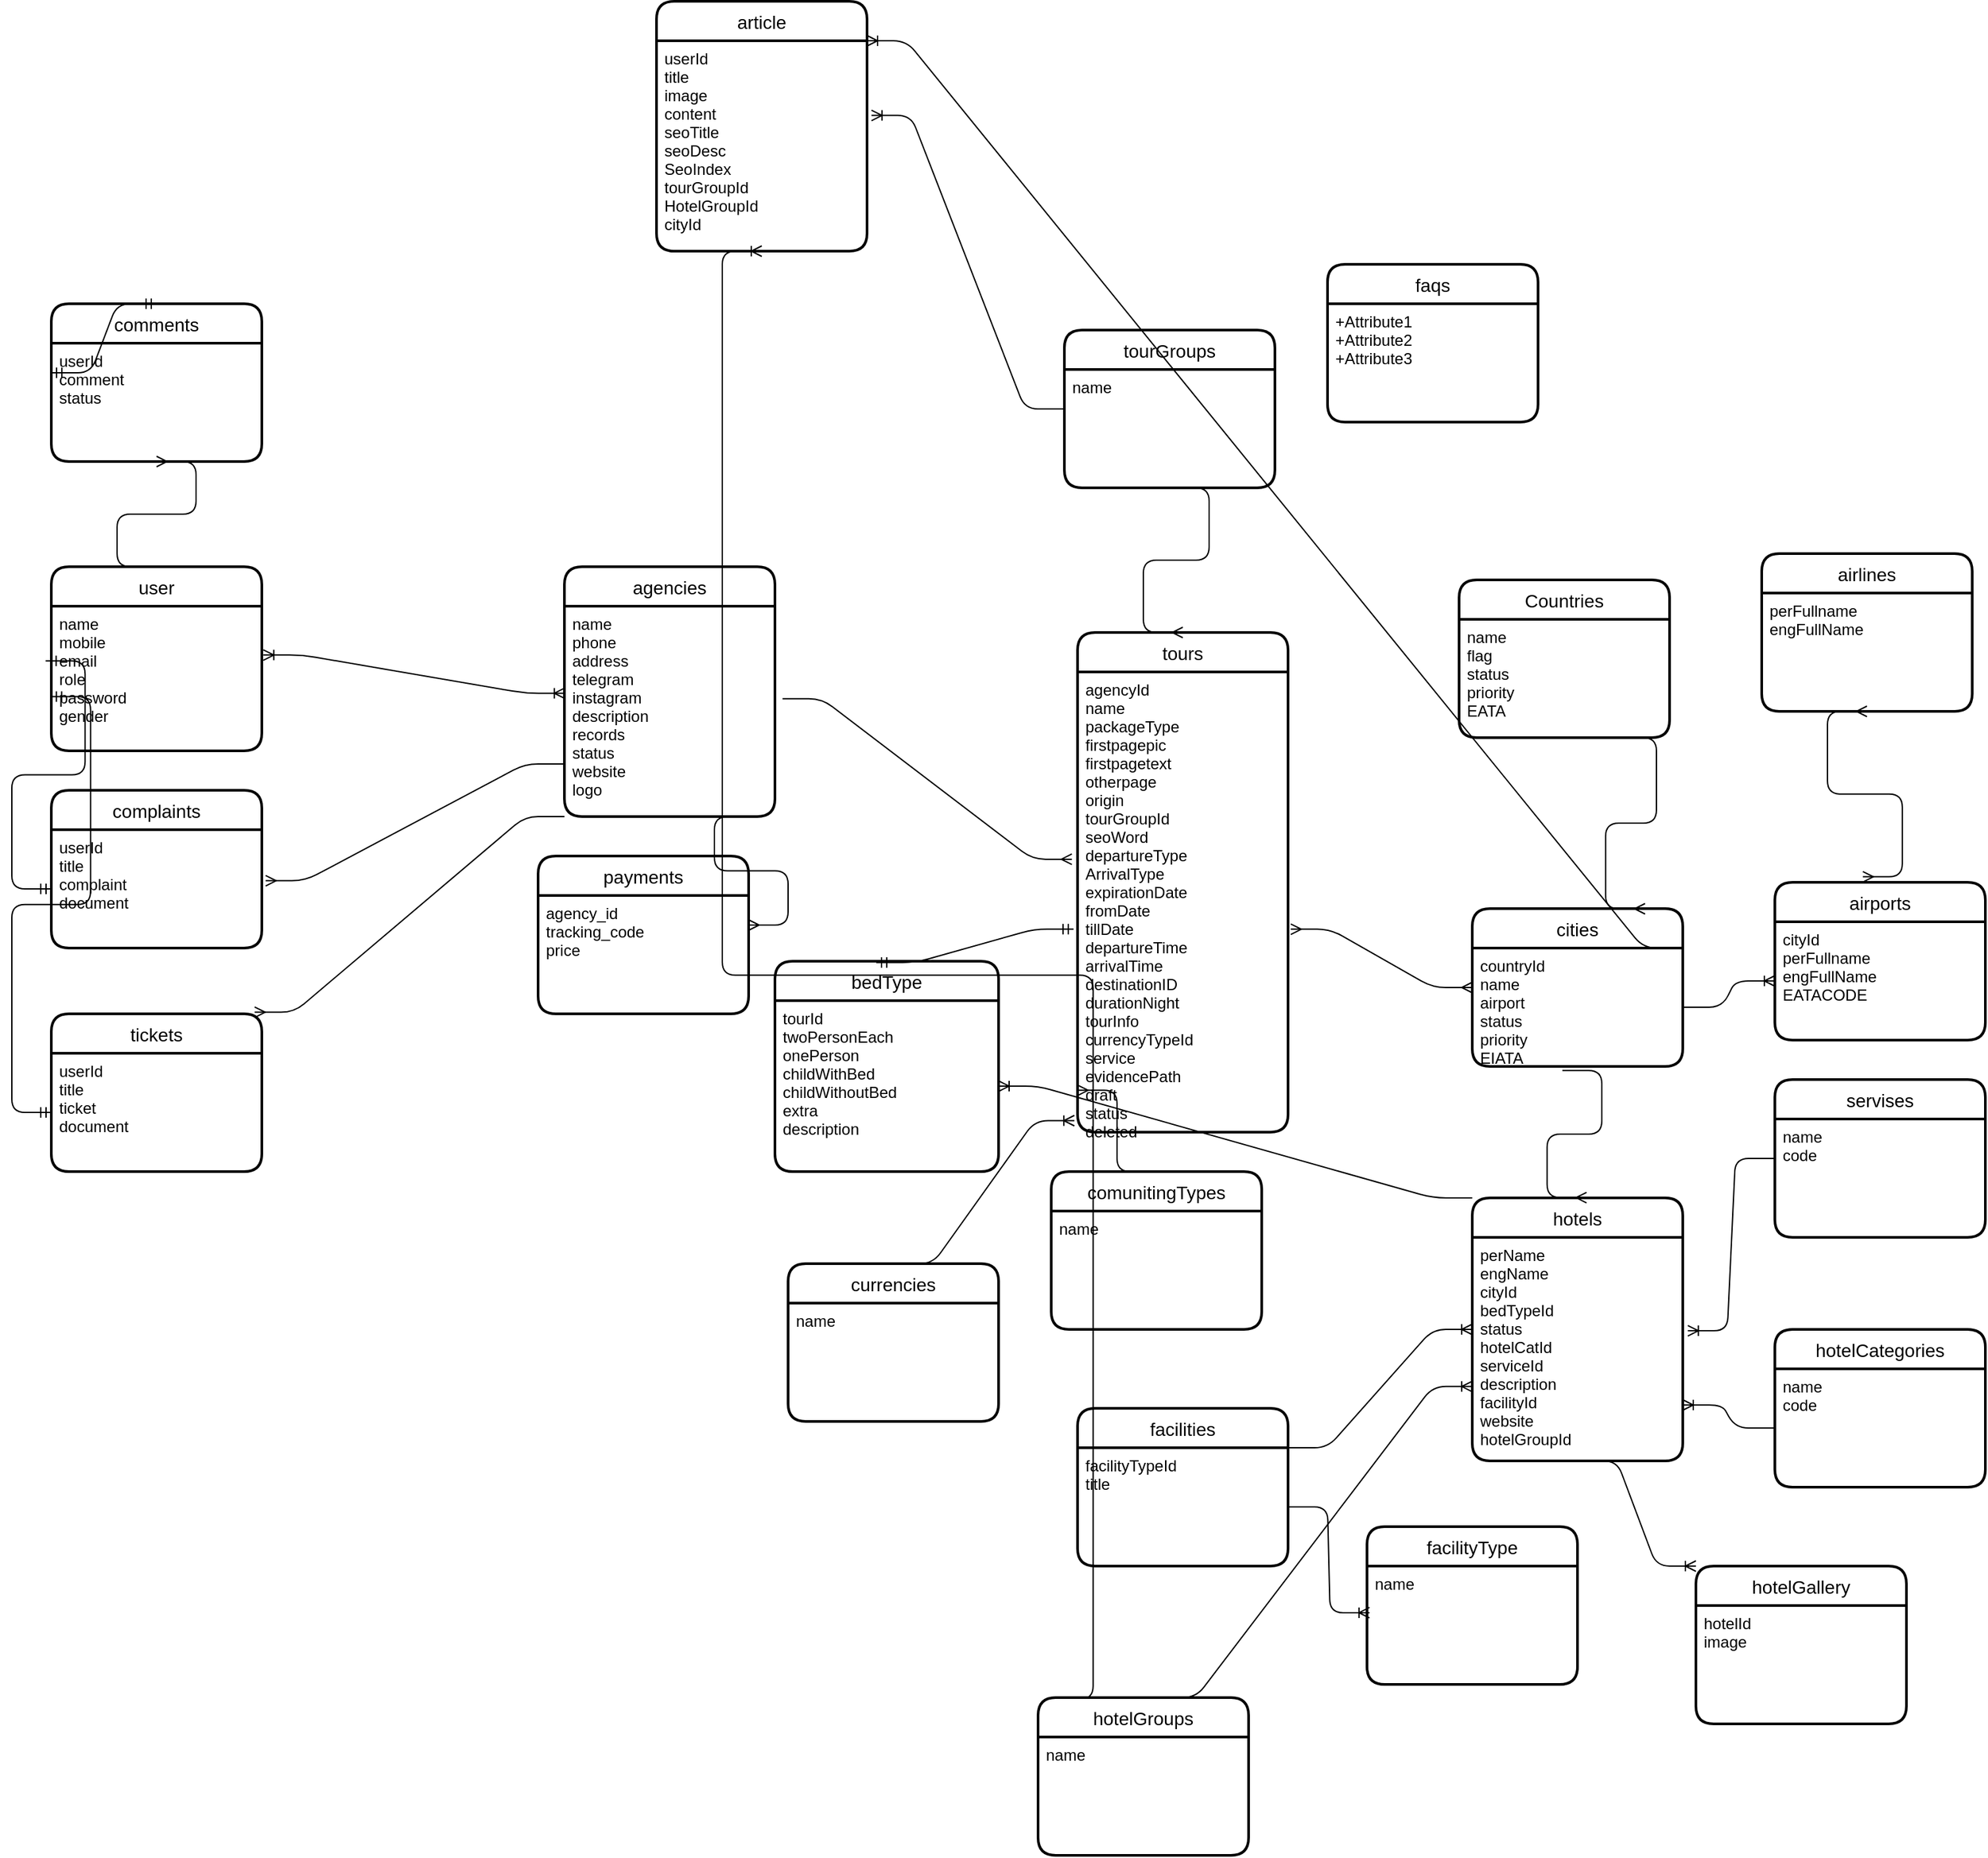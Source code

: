 <mxfile version="14.4.2" type="github">
  <diagram id="xPw5QtZHc4XsQHT624GE" name="Page-1">
    <mxGraphModel dx="1241" dy="1866" grid="1" gridSize="10" guides="1" tooltips="1" connect="1" arrows="1" fold="1" page="1" pageScale="1" pageWidth="827" pageHeight="1169" math="0" shadow="0">
      <root>
        <mxCell id="0" />
        <mxCell id="1" parent="0" />
        <mxCell id="qiLAWbWiz7QlKXH0jE0X-1" value="user" style="swimlane;childLayout=stackLayout;horizontal=1;startSize=30;horizontalStack=0;rounded=1;fontSize=14;fontStyle=0;strokeWidth=2;resizeParent=0;resizeLast=1;shadow=0;dashed=0;align=center;" vertex="1" parent="1">
          <mxGeometry x="140" y="80" width="160" height="140" as="geometry" />
        </mxCell>
        <mxCell id="qiLAWbWiz7QlKXH0jE0X-2" value="name&#xa;mobile&#xa;email&#xa;role&#xa;password&#xa;gender&#xa;" style="align=left;strokeColor=none;fillColor=none;spacingLeft=4;fontSize=12;verticalAlign=top;resizable=0;rotatable=0;part=1;" vertex="1" parent="qiLAWbWiz7QlKXH0jE0X-1">
          <mxGeometry y="30" width="160" height="110" as="geometry" />
        </mxCell>
        <mxCell id="qiLAWbWiz7QlKXH0jE0X-3" value="complaints" style="swimlane;childLayout=stackLayout;horizontal=1;startSize=30;horizontalStack=0;rounded=1;fontSize=14;fontStyle=0;strokeWidth=2;resizeParent=0;resizeLast=1;shadow=0;dashed=0;align=center;" vertex="1" parent="1">
          <mxGeometry x="140" y="250" width="160" height="120" as="geometry" />
        </mxCell>
        <mxCell id="qiLAWbWiz7QlKXH0jE0X-4" value="userId&#xa;title&#xa;complaint&#xa;document" style="align=left;strokeColor=none;fillColor=none;spacingLeft=4;fontSize=12;verticalAlign=top;resizable=0;rotatable=0;part=1;" vertex="1" parent="qiLAWbWiz7QlKXH0jE0X-3">
          <mxGeometry y="30" width="160" height="90" as="geometry" />
        </mxCell>
        <mxCell id="qiLAWbWiz7QlKXH0jE0X-5" value="tickets" style="swimlane;childLayout=stackLayout;horizontal=1;startSize=30;horizontalStack=0;rounded=1;fontSize=14;fontStyle=0;strokeWidth=2;resizeParent=0;resizeLast=1;shadow=0;dashed=0;align=center;" vertex="1" parent="1">
          <mxGeometry x="140" y="420" width="160" height="120" as="geometry" />
        </mxCell>
        <mxCell id="qiLAWbWiz7QlKXH0jE0X-6" value="userId&#xa;title&#xa;ticket&#xa;document" style="align=left;strokeColor=none;fillColor=none;spacingLeft=4;fontSize=12;verticalAlign=top;resizable=0;rotatable=0;part=1;" vertex="1" parent="qiLAWbWiz7QlKXH0jE0X-5">
          <mxGeometry y="30" width="160" height="90" as="geometry" />
        </mxCell>
        <mxCell id="qiLAWbWiz7QlKXH0jE0X-7" value="agencies" style="swimlane;childLayout=stackLayout;horizontal=1;startSize=30;horizontalStack=0;rounded=1;fontSize=14;fontStyle=0;strokeWidth=2;resizeParent=0;resizeLast=1;shadow=0;dashed=0;align=center;" vertex="1" parent="1">
          <mxGeometry x="530" y="80" width="160" height="190" as="geometry" />
        </mxCell>
        <mxCell id="qiLAWbWiz7QlKXH0jE0X-8" value="name&#xa;phone&#xa;address&#xa;telegram&#xa;instagram&#xa;description&#xa;records&#xa;status&#xa;website&#xa;logo" style="align=left;strokeColor=none;fillColor=none;spacingLeft=4;fontSize=12;verticalAlign=top;resizable=0;rotatable=0;part=1;" vertex="1" parent="qiLAWbWiz7QlKXH0jE0X-7">
          <mxGeometry y="30" width="160" height="160" as="geometry" />
        </mxCell>
        <mxCell id="qiLAWbWiz7QlKXH0jE0X-9" value="payments" style="swimlane;childLayout=stackLayout;horizontal=1;startSize=30;horizontalStack=0;rounded=1;fontSize=14;fontStyle=0;strokeWidth=2;resizeParent=0;resizeLast=1;shadow=0;dashed=0;align=center;" vertex="1" parent="1">
          <mxGeometry x="510" y="300" width="160" height="120" as="geometry" />
        </mxCell>
        <mxCell id="qiLAWbWiz7QlKXH0jE0X-10" value="agency_id&#xa;tracking_code&#xa;price&#xa;" style="align=left;strokeColor=none;fillColor=none;spacingLeft=4;fontSize=12;verticalAlign=top;resizable=0;rotatable=0;part=1;" vertex="1" parent="qiLAWbWiz7QlKXH0jE0X-9">
          <mxGeometry y="30" width="160" height="90" as="geometry" />
        </mxCell>
        <mxCell id="qiLAWbWiz7QlKXH0jE0X-14" value="" style="edgeStyle=entityRelationEdgeStyle;fontSize=12;html=1;endArrow=ERoneToMany;startArrow=ERoneToMany;exitX=1.007;exitY=0.338;exitDx=0;exitDy=0;exitPerimeter=0;entryX=0.002;entryY=0.414;entryDx=0;entryDy=0;entryPerimeter=0;" edge="1" parent="1" source="qiLAWbWiz7QlKXH0jE0X-2" target="qiLAWbWiz7QlKXH0jE0X-8">
          <mxGeometry width="100" height="100" relative="1" as="geometry">
            <mxPoint x="310" y="240" as="sourcePoint" />
            <mxPoint x="410" y="140" as="targetPoint" />
          </mxGeometry>
        </mxCell>
        <mxCell id="qiLAWbWiz7QlKXH0jE0X-15" value="" style="edgeStyle=entityRelationEdgeStyle;fontSize=12;html=1;endArrow=ERmany;entryX=1.018;entryY=0.431;entryDx=0;entryDy=0;entryPerimeter=0;exitX=0;exitY=0.75;exitDx=0;exitDy=0;" edge="1" parent="1" source="qiLAWbWiz7QlKXH0jE0X-8" target="qiLAWbWiz7QlKXH0jE0X-4">
          <mxGeometry width="100" height="100" relative="1" as="geometry">
            <mxPoint x="400" y="300" as="sourcePoint" />
            <mxPoint x="500" y="200" as="targetPoint" />
          </mxGeometry>
        </mxCell>
        <mxCell id="qiLAWbWiz7QlKXH0jE0X-16" value="" style="edgeStyle=entityRelationEdgeStyle;fontSize=12;html=1;endArrow=ERmany;exitX=0;exitY=1;exitDx=0;exitDy=0;entryX=0.966;entryY=-0.01;entryDx=0;entryDy=0;entryPerimeter=0;" edge="1" parent="1" source="qiLAWbWiz7QlKXH0jE0X-8" target="qiLAWbWiz7QlKXH0jE0X-5">
          <mxGeometry width="100" height="100" relative="1" as="geometry">
            <mxPoint x="340" y="470" as="sourcePoint" />
            <mxPoint x="440" y="370" as="targetPoint" />
          </mxGeometry>
        </mxCell>
        <mxCell id="qiLAWbWiz7QlKXH0jE0X-21" value="" style="edgeStyle=entityRelationEdgeStyle;fontSize=12;html=1;endArrow=ERmandOne;startArrow=ERmandOne;entryX=-0.027;entryY=0.378;entryDx=0;entryDy=0;entryPerimeter=0;" edge="1" parent="1" source="qiLAWbWiz7QlKXH0jE0X-4" target="qiLAWbWiz7QlKXH0jE0X-2">
          <mxGeometry width="100" height="100" relative="1" as="geometry">
            <mxPoint x="-20" y="340" as="sourcePoint" />
            <mxPoint x="80" y="240" as="targetPoint" />
          </mxGeometry>
        </mxCell>
        <mxCell id="qiLAWbWiz7QlKXH0jE0X-22" value="" style="edgeStyle=entityRelationEdgeStyle;fontSize=12;html=1;endArrow=ERmandOne;startArrow=ERmandOne;entryX=-0.001;entryY=0.625;entryDx=0;entryDy=0;entryPerimeter=0;exitX=0;exitY=0.5;exitDx=0;exitDy=0;" edge="1" parent="1" source="qiLAWbWiz7QlKXH0jE0X-6" target="qiLAWbWiz7QlKXH0jE0X-2">
          <mxGeometry width="100" height="100" relative="1" as="geometry">
            <mxPoint x="10" y="430" as="sourcePoint" />
            <mxPoint x="110" y="330" as="targetPoint" />
          </mxGeometry>
        </mxCell>
        <mxCell id="qiLAWbWiz7QlKXH0jE0X-24" value="tours" style="swimlane;childLayout=stackLayout;horizontal=1;startSize=30;horizontalStack=0;rounded=1;fontSize=14;fontStyle=0;strokeWidth=2;resizeParent=0;resizeLast=1;shadow=0;dashed=0;align=center;" vertex="1" parent="1">
          <mxGeometry x="920" y="130" width="160" height="380" as="geometry" />
        </mxCell>
        <mxCell id="qiLAWbWiz7QlKXH0jE0X-25" value="agencyId&#xa;name&#xa;packageType&#xa;firstpagepic&#xa;firstpagetext&#xa;otherpage&#xa;origin&#xa;tourGroupId&#xa;seoWord&#xa;departureType&#xa;ArrivalType&#xa;expirationDate&#xa;fromDate&#xa;tillDate&#xa;departureTime&#xa;arrivalTime&#xa;destinationID&#xa;durationNight&#xa;tourInfo&#xa;currencyTypeId&#xa;service&#xa;evidencePath&#xa;draft&#xa;status&#xa;deleted&#xa;" style="align=left;strokeColor=none;fillColor=none;spacingLeft=4;fontSize=12;verticalAlign=top;resizable=0;rotatable=0;part=1;" vertex="1" parent="qiLAWbWiz7QlKXH0jE0X-24">
          <mxGeometry y="30" width="160" height="350" as="geometry" />
        </mxCell>
        <mxCell id="qiLAWbWiz7QlKXH0jE0X-26" value="Countries" style="swimlane;childLayout=stackLayout;horizontal=1;startSize=30;horizontalStack=0;rounded=1;fontSize=14;fontStyle=0;strokeWidth=2;resizeParent=0;resizeLast=1;shadow=0;dashed=0;align=center;" vertex="1" parent="1">
          <mxGeometry x="1210" y="90" width="160" height="120" as="geometry" />
        </mxCell>
        <mxCell id="qiLAWbWiz7QlKXH0jE0X-27" value="name&#xa;flag&#xa;status&#xa;priority&#xa;EATA" style="align=left;strokeColor=none;fillColor=none;spacingLeft=4;fontSize=12;verticalAlign=top;resizable=0;rotatable=0;part=1;" vertex="1" parent="qiLAWbWiz7QlKXH0jE0X-26">
          <mxGeometry y="30" width="160" height="90" as="geometry" />
        </mxCell>
        <mxCell id="qiLAWbWiz7QlKXH0jE0X-29" value="cities" style="swimlane;childLayout=stackLayout;horizontal=1;startSize=30;horizontalStack=0;rounded=1;fontSize=14;fontStyle=0;strokeWidth=2;resizeParent=0;resizeLast=1;shadow=0;dashed=0;align=center;" vertex="1" parent="1">
          <mxGeometry x="1220" y="340" width="160" height="120" as="geometry" />
        </mxCell>
        <mxCell id="qiLAWbWiz7QlKXH0jE0X-30" value="countryId&#xa;name&#xa;airport&#xa;status&#xa;priority&#xa;EIATA" style="align=left;strokeColor=none;fillColor=none;spacingLeft=4;fontSize=12;verticalAlign=top;resizable=0;rotatable=0;part=1;" vertex="1" parent="qiLAWbWiz7QlKXH0jE0X-29">
          <mxGeometry y="30" width="160" height="90" as="geometry" />
        </mxCell>
        <mxCell id="qiLAWbWiz7QlKXH0jE0X-32" value="" style="edgeStyle=entityRelationEdgeStyle;fontSize=12;html=1;endArrow=ERmany;exitX=0.75;exitY=1;exitDx=0;exitDy=0;entryX=0.821;entryY=0.001;entryDx=0;entryDy=0;entryPerimeter=0;" edge="1" parent="1" source="qiLAWbWiz7QlKXH0jE0X-27" target="qiLAWbWiz7QlKXH0jE0X-29">
          <mxGeometry width="100" height="100" relative="1" as="geometry">
            <mxPoint x="1320" y="310" as="sourcePoint" />
            <mxPoint x="1420" y="210" as="targetPoint" />
          </mxGeometry>
        </mxCell>
        <mxCell id="qiLAWbWiz7QlKXH0jE0X-33" value="" style="edgeStyle=entityRelationEdgeStyle;fontSize=12;html=1;endArrow=ERmany;exitX=1.036;exitY=0.44;exitDx=0;exitDy=0;exitPerimeter=0;entryX=-0.027;entryY=0.407;entryDx=0;entryDy=0;entryPerimeter=0;" edge="1" parent="1" source="qiLAWbWiz7QlKXH0jE0X-8" target="qiLAWbWiz7QlKXH0jE0X-25">
          <mxGeometry width="100" height="100" relative="1" as="geometry">
            <mxPoint x="730" y="270" as="sourcePoint" />
            <mxPoint x="830" y="170" as="targetPoint" />
          </mxGeometry>
        </mxCell>
        <mxCell id="qiLAWbWiz7QlKXH0jE0X-34" value="tourGroups" style="swimlane;childLayout=stackLayout;horizontal=1;startSize=30;horizontalStack=0;rounded=1;fontSize=14;fontStyle=0;strokeWidth=2;resizeParent=0;resizeLast=1;shadow=0;dashed=0;align=center;" vertex="1" parent="1">
          <mxGeometry x="910" y="-100" width="160" height="120" as="geometry" />
        </mxCell>
        <mxCell id="qiLAWbWiz7QlKXH0jE0X-35" value="name" style="align=left;strokeColor=none;fillColor=none;spacingLeft=4;fontSize=12;verticalAlign=top;resizable=0;rotatable=0;part=1;" vertex="1" parent="qiLAWbWiz7QlKXH0jE0X-34">
          <mxGeometry y="30" width="160" height="90" as="geometry" />
        </mxCell>
        <mxCell id="qiLAWbWiz7QlKXH0jE0X-36" value="" style="edgeStyle=entityRelationEdgeStyle;fontSize=12;html=1;endArrow=ERmany;exitX=0.5;exitY=1;exitDx=0;exitDy=0;entryX=0.5;entryY=0;entryDx=0;entryDy=0;" edge="1" parent="1" source="qiLAWbWiz7QlKXH0jE0X-35" target="qiLAWbWiz7QlKXH0jE0X-24">
          <mxGeometry width="100" height="100" relative="1" as="geometry">
            <mxPoint x="970" y="130" as="sourcePoint" />
            <mxPoint x="1070" y="30" as="targetPoint" />
          </mxGeometry>
        </mxCell>
        <mxCell id="qiLAWbWiz7QlKXH0jE0X-37" value="comunitingTypes" style="swimlane;childLayout=stackLayout;horizontal=1;startSize=30;horizontalStack=0;rounded=1;fontSize=14;fontStyle=0;strokeWidth=2;resizeParent=0;resizeLast=1;shadow=0;dashed=0;align=center;" vertex="1" parent="1">
          <mxGeometry x="900" y="540" width="160" height="120" as="geometry" />
        </mxCell>
        <mxCell id="qiLAWbWiz7QlKXH0jE0X-38" value="name" style="align=left;strokeColor=none;fillColor=none;spacingLeft=4;fontSize=12;verticalAlign=top;resizable=0;rotatable=0;part=1;" vertex="1" parent="qiLAWbWiz7QlKXH0jE0X-37">
          <mxGeometry y="30" width="160" height="90" as="geometry" />
        </mxCell>
        <mxCell id="qiLAWbWiz7QlKXH0jE0X-39" value="" style="edgeStyle=entityRelationEdgeStyle;fontSize=12;html=1;endArrow=ERmany;entryX=0;entryY=0.909;entryDx=0;entryDy=0;entryPerimeter=0;exitX=0.5;exitY=0;exitDx=0;exitDy=0;" edge="1" parent="1" source="qiLAWbWiz7QlKXH0jE0X-37" target="qiLAWbWiz7QlKXH0jE0X-25">
          <mxGeometry width="100" height="100" relative="1" as="geometry">
            <mxPoint x="800" y="510" as="sourcePoint" />
            <mxPoint x="900" y="410" as="targetPoint" />
          </mxGeometry>
        </mxCell>
        <mxCell id="qiLAWbWiz7QlKXH0jE0X-40" value="bedType" style="swimlane;childLayout=stackLayout;horizontal=1;startSize=30;horizontalStack=0;rounded=1;fontSize=14;fontStyle=0;strokeWidth=2;resizeParent=0;resizeLast=1;shadow=0;dashed=0;align=center;" vertex="1" parent="1">
          <mxGeometry x="690" y="380" width="170" height="160" as="geometry" />
        </mxCell>
        <mxCell id="qiLAWbWiz7QlKXH0jE0X-41" value="tourId&#xa;twoPersonEach&#xa;onePerson&#xa;childWithBed&#xa;childWithoutBed&#xa;extra&#xa;description&#xa;" style="align=left;strokeColor=none;fillColor=none;spacingLeft=4;fontSize=12;verticalAlign=top;resizable=0;rotatable=0;part=1;" vertex="1" parent="qiLAWbWiz7QlKXH0jE0X-40">
          <mxGeometry y="30" width="170" height="130" as="geometry" />
        </mxCell>
        <mxCell id="qiLAWbWiz7QlKXH0jE0X-44" value="" style="edgeStyle=entityRelationEdgeStyle;fontSize=12;html=1;endArrow=ERmandOne;startArrow=ERmandOne;exitX=0.453;exitY=0.006;exitDx=0;exitDy=0;exitPerimeter=0;entryX=-0.019;entryY=0.559;entryDx=0;entryDy=0;entryPerimeter=0;" edge="1" parent="1" source="qiLAWbWiz7QlKXH0jE0X-40" target="qiLAWbWiz7QlKXH0jE0X-25">
          <mxGeometry width="100" height="100" relative="1" as="geometry">
            <mxPoint x="750" y="370" as="sourcePoint" />
            <mxPoint x="850" y="270" as="targetPoint" />
          </mxGeometry>
        </mxCell>
        <mxCell id="qiLAWbWiz7QlKXH0jE0X-45" value="" style="edgeStyle=entityRelationEdgeStyle;fontSize=12;html=1;endArrow=ERmany;startArrow=ERmany;exitX=1.013;exitY=0.559;exitDx=0;exitDy=0;exitPerimeter=0;entryX=0;entryY=0.5;entryDx=0;entryDy=0;" edge="1" parent="1" source="qiLAWbWiz7QlKXH0jE0X-25" target="qiLAWbWiz7QlKXH0jE0X-29">
          <mxGeometry width="100" height="100" relative="1" as="geometry">
            <mxPoint x="1140" y="340" as="sourcePoint" />
            <mxPoint x="1240" y="240" as="targetPoint" />
          </mxGeometry>
        </mxCell>
        <mxCell id="qiLAWbWiz7QlKXH0jE0X-46" value="hotels" style="swimlane;childLayout=stackLayout;horizontal=1;startSize=30;horizontalStack=0;rounded=1;fontSize=14;fontStyle=0;strokeWidth=2;resizeParent=0;resizeLast=1;shadow=0;dashed=0;align=center;" vertex="1" parent="1">
          <mxGeometry x="1220" y="560" width="160" height="200" as="geometry" />
        </mxCell>
        <mxCell id="qiLAWbWiz7QlKXH0jE0X-47" value="perName&#xa;engName&#xa;cityId&#xa;bedTypeId&#xa;status&#xa;hotelCatId&#xa;serviceId&#xa;description&#xa;facilityId&#xa;website&#xa;hotelGroupId" style="align=left;strokeColor=none;fillColor=none;spacingLeft=4;fontSize=12;verticalAlign=top;resizable=0;rotatable=0;part=1;" vertex="1" parent="qiLAWbWiz7QlKXH0jE0X-46">
          <mxGeometry y="30" width="160" height="170" as="geometry" />
        </mxCell>
        <mxCell id="qiLAWbWiz7QlKXH0jE0X-48" value="" style="edgeStyle=entityRelationEdgeStyle;fontSize=12;html=1;endArrow=ERmany;entryX=0.543;entryY=-0.001;entryDx=0;entryDy=0;entryPerimeter=0;exitX=0.428;exitY=1.035;exitDx=0;exitDy=0;exitPerimeter=0;" edge="1" parent="1" source="qiLAWbWiz7QlKXH0jE0X-30" target="qiLAWbWiz7QlKXH0jE0X-46">
          <mxGeometry width="100" height="100" relative="1" as="geometry">
            <mxPoint x="1200" y="600" as="sourcePoint" />
            <mxPoint x="1300" y="500" as="targetPoint" />
          </mxGeometry>
        </mxCell>
        <mxCell id="qiLAWbWiz7QlKXH0jE0X-49" value="" style="edgeStyle=entityRelationEdgeStyle;fontSize=12;html=1;endArrow=ERoneToMany;entryX=1;entryY=0.5;entryDx=0;entryDy=0;exitX=0;exitY=0;exitDx=0;exitDy=0;" edge="1" parent="1" source="qiLAWbWiz7QlKXH0jE0X-46" target="qiLAWbWiz7QlKXH0jE0X-41">
          <mxGeometry width="100" height="100" relative="1" as="geometry">
            <mxPoint x="720" y="760" as="sourcePoint" />
            <mxPoint x="820" y="660" as="targetPoint" />
          </mxGeometry>
        </mxCell>
        <mxCell id="qiLAWbWiz7QlKXH0jE0X-50" value="servises" style="swimlane;childLayout=stackLayout;horizontal=1;startSize=30;horizontalStack=0;rounded=1;fontSize=14;fontStyle=0;strokeWidth=2;resizeParent=0;resizeLast=1;shadow=0;dashed=0;align=center;" vertex="1" parent="1">
          <mxGeometry x="1450" y="470" width="160" height="120" as="geometry" />
        </mxCell>
        <mxCell id="qiLAWbWiz7QlKXH0jE0X-51" value="name&#xa;code" style="align=left;strokeColor=none;fillColor=none;spacingLeft=4;fontSize=12;verticalAlign=top;resizable=0;rotatable=0;part=1;" vertex="1" parent="qiLAWbWiz7QlKXH0jE0X-50">
          <mxGeometry y="30" width="160" height="90" as="geometry" />
        </mxCell>
        <mxCell id="qiLAWbWiz7QlKXH0jE0X-52" value="hotelCategories" style="swimlane;childLayout=stackLayout;horizontal=1;startSize=30;horizontalStack=0;rounded=1;fontSize=14;fontStyle=0;strokeWidth=2;resizeParent=0;resizeLast=1;shadow=0;dashed=0;align=center;" vertex="1" parent="1">
          <mxGeometry x="1450" y="660" width="160" height="120" as="geometry" />
        </mxCell>
        <mxCell id="qiLAWbWiz7QlKXH0jE0X-53" value="name&#xa;code" style="align=left;strokeColor=none;fillColor=none;spacingLeft=4;fontSize=12;verticalAlign=top;resizable=0;rotatable=0;part=1;" vertex="1" parent="qiLAWbWiz7QlKXH0jE0X-52">
          <mxGeometry y="30" width="160" height="90" as="geometry" />
        </mxCell>
        <mxCell id="qiLAWbWiz7QlKXH0jE0X-54" value="" style="edgeStyle=entityRelationEdgeStyle;fontSize=12;html=1;endArrow=ERoneToMany;entryX=1.024;entryY=0.418;entryDx=0;entryDy=0;entryPerimeter=0;exitX=0;exitY=0.5;exitDx=0;exitDy=0;" edge="1" parent="1" source="qiLAWbWiz7QlKXH0jE0X-50" target="qiLAWbWiz7QlKXH0jE0X-47">
          <mxGeometry width="100" height="100" relative="1" as="geometry">
            <mxPoint x="1330" y="810" as="sourcePoint" />
            <mxPoint x="1430" y="710" as="targetPoint" />
          </mxGeometry>
        </mxCell>
        <mxCell id="qiLAWbWiz7QlKXH0jE0X-55" value="" style="edgeStyle=entityRelationEdgeStyle;fontSize=12;html=1;endArrow=ERoneToMany;entryX=1;entryY=0.75;entryDx=0;entryDy=0;exitX=0;exitY=0.5;exitDx=0;exitDy=0;" edge="1" parent="1" source="qiLAWbWiz7QlKXH0jE0X-53" target="qiLAWbWiz7QlKXH0jE0X-47">
          <mxGeometry width="100" height="100" relative="1" as="geometry">
            <mxPoint x="1320" y="800" as="sourcePoint" />
            <mxPoint x="1420" y="700" as="targetPoint" />
          </mxGeometry>
        </mxCell>
        <mxCell id="qiLAWbWiz7QlKXH0jE0X-56" value="faqs" style="swimlane;childLayout=stackLayout;horizontal=1;startSize=30;horizontalStack=0;rounded=1;fontSize=14;fontStyle=0;strokeWidth=2;resizeParent=0;resizeLast=1;shadow=0;dashed=0;align=center;" vertex="1" parent="1">
          <mxGeometry x="1110" y="-150" width="160" height="120" as="geometry" />
        </mxCell>
        <mxCell id="qiLAWbWiz7QlKXH0jE0X-57" value="+Attribute1&#xa;+Attribute2&#xa;+Attribute3" style="align=left;strokeColor=none;fillColor=none;spacingLeft=4;fontSize=12;verticalAlign=top;resizable=0;rotatable=0;part=1;" vertex="1" parent="qiLAWbWiz7QlKXH0jE0X-56">
          <mxGeometry y="30" width="160" height="90" as="geometry" />
        </mxCell>
        <mxCell id="qiLAWbWiz7QlKXH0jE0X-58" value="airlines" style="swimlane;childLayout=stackLayout;horizontal=1;startSize=30;horizontalStack=0;rounded=1;fontSize=14;fontStyle=0;strokeWidth=2;resizeParent=0;resizeLast=1;shadow=0;dashed=0;align=center;" vertex="1" parent="1">
          <mxGeometry x="1440" y="70" width="160" height="120" as="geometry" />
        </mxCell>
        <mxCell id="qiLAWbWiz7QlKXH0jE0X-59" value="perFullname&#xa;engFullName&#xa;" style="align=left;strokeColor=none;fillColor=none;spacingLeft=4;fontSize=12;verticalAlign=top;resizable=0;rotatable=0;part=1;" vertex="1" parent="qiLAWbWiz7QlKXH0jE0X-58">
          <mxGeometry y="30" width="160" height="90" as="geometry" />
        </mxCell>
        <mxCell id="qiLAWbWiz7QlKXH0jE0X-60" value="airports" style="swimlane;childLayout=stackLayout;horizontal=1;startSize=30;horizontalStack=0;rounded=1;fontSize=14;fontStyle=0;strokeWidth=2;resizeParent=0;resizeLast=1;shadow=0;dashed=0;align=center;" vertex="1" parent="1">
          <mxGeometry x="1450" y="320" width="160" height="120" as="geometry" />
        </mxCell>
        <mxCell id="qiLAWbWiz7QlKXH0jE0X-61" value="cityId&#xa;perFullname&#xa;engFullName&#xa;EATACODE" style="align=left;strokeColor=none;fillColor=none;spacingLeft=4;fontSize=12;verticalAlign=top;resizable=0;rotatable=0;part=1;" vertex="1" parent="qiLAWbWiz7QlKXH0jE0X-60">
          <mxGeometry y="30" width="160" height="90" as="geometry" />
        </mxCell>
        <mxCell id="qiLAWbWiz7QlKXH0jE0X-64" value="" style="edgeStyle=entityRelationEdgeStyle;fontSize=12;html=1;endArrow=ERoneToMany;exitX=1;exitY=0.5;exitDx=0;exitDy=0;entryX=0;entryY=0.5;entryDx=0;entryDy=0;" edge="1" parent="1" source="qiLAWbWiz7QlKXH0jE0X-30" target="qiLAWbWiz7QlKXH0jE0X-61">
          <mxGeometry width="100" height="100" relative="1" as="geometry">
            <mxPoint x="1390" y="470" as="sourcePoint" />
            <mxPoint x="1490" y="370" as="targetPoint" />
          </mxGeometry>
        </mxCell>
        <mxCell id="qiLAWbWiz7QlKXH0jE0X-65" value="" style="edgeStyle=entityRelationEdgeStyle;fontSize=12;html=1;endArrow=ERmany;startArrow=ERmany;entryX=0.5;entryY=1;entryDx=0;entryDy=0;exitX=0.418;exitY=-0.035;exitDx=0;exitDy=0;exitPerimeter=0;" edge="1" parent="1" source="qiLAWbWiz7QlKXH0jE0X-60" target="qiLAWbWiz7QlKXH0jE0X-59">
          <mxGeometry width="100" height="100" relative="1" as="geometry">
            <mxPoint x="1470" y="300" as="sourcePoint" />
            <mxPoint x="1570" y="200" as="targetPoint" />
          </mxGeometry>
        </mxCell>
        <mxCell id="qiLAWbWiz7QlKXH0jE0X-66" value="facilities" style="swimlane;childLayout=stackLayout;horizontal=1;startSize=30;horizontalStack=0;rounded=1;fontSize=14;fontStyle=0;strokeWidth=2;resizeParent=0;resizeLast=1;shadow=0;dashed=0;align=center;" vertex="1" parent="1">
          <mxGeometry x="920" y="720" width="160" height="120" as="geometry" />
        </mxCell>
        <mxCell id="qiLAWbWiz7QlKXH0jE0X-67" value="facilityTypeId&#xa;title" style="align=left;strokeColor=none;fillColor=none;spacingLeft=4;fontSize=12;verticalAlign=top;resizable=0;rotatable=0;part=1;" vertex="1" parent="qiLAWbWiz7QlKXH0jE0X-66">
          <mxGeometry y="30" width="160" height="90" as="geometry" />
        </mxCell>
        <mxCell id="qiLAWbWiz7QlKXH0jE0X-68" value="facilityType" style="swimlane;childLayout=stackLayout;horizontal=1;startSize=30;horizontalStack=0;rounded=1;fontSize=14;fontStyle=0;strokeWidth=2;resizeParent=0;resizeLast=1;shadow=0;dashed=0;align=center;" vertex="1" parent="1">
          <mxGeometry x="1140" y="810" width="160" height="120" as="geometry" />
        </mxCell>
        <mxCell id="qiLAWbWiz7QlKXH0jE0X-69" value="name" style="align=left;strokeColor=none;fillColor=none;spacingLeft=4;fontSize=12;verticalAlign=top;resizable=0;rotatable=0;part=1;" vertex="1" parent="qiLAWbWiz7QlKXH0jE0X-68">
          <mxGeometry y="30" width="160" height="90" as="geometry" />
        </mxCell>
        <mxCell id="qiLAWbWiz7QlKXH0jE0X-70" value="comments" style="swimlane;childLayout=stackLayout;horizontal=1;startSize=30;horizontalStack=0;rounded=1;fontSize=14;fontStyle=0;strokeWidth=2;resizeParent=0;resizeLast=1;shadow=0;dashed=0;align=center;" vertex="1" parent="1">
          <mxGeometry x="140" y="-120" width="160" height="120" as="geometry" />
        </mxCell>
        <mxCell id="qiLAWbWiz7QlKXH0jE0X-71" value="userId&#xa;comment&#xa;status&#xa;" style="align=left;strokeColor=none;fillColor=none;spacingLeft=4;fontSize=12;verticalAlign=top;resizable=0;rotatable=0;part=1;" vertex="1" parent="qiLAWbWiz7QlKXH0jE0X-70">
          <mxGeometry y="30" width="160" height="90" as="geometry" />
        </mxCell>
        <mxCell id="qiLAWbWiz7QlKXH0jE0X-73" value="" style="edgeStyle=entityRelationEdgeStyle;fontSize=12;html=1;endArrow=ERmandOne;startArrow=ERmandOne;exitX=0;exitY=0.25;exitDx=0;exitDy=0;entryX=0.5;entryY=0;entryDx=0;entryDy=0;" edge="1" parent="qiLAWbWiz7QlKXH0jE0X-70" source="qiLAWbWiz7QlKXH0jE0X-71" target="qiLAWbWiz7QlKXH0jE0X-70">
          <mxGeometry width="100" height="100" relative="1" as="geometry">
            <mxPoint x="-120" y="90" as="sourcePoint" />
            <mxPoint x="-20" y="-10" as="targetPoint" />
          </mxGeometry>
        </mxCell>
        <mxCell id="qiLAWbWiz7QlKXH0jE0X-72" value="" style="edgeStyle=entityRelationEdgeStyle;fontSize=12;html=1;endArrow=ERmany;entryX=0.5;entryY=1;entryDx=0;entryDy=0;exitX=0.5;exitY=0;exitDx=0;exitDy=0;" edge="1" parent="1" source="qiLAWbWiz7QlKXH0jE0X-1" target="qiLAWbWiz7QlKXH0jE0X-71">
          <mxGeometry width="100" height="100" relative="1" as="geometry">
            <mxPoint x="140" y="130" as="sourcePoint" />
            <mxPoint x="240" y="30" as="targetPoint" />
          </mxGeometry>
        </mxCell>
        <mxCell id="qiLAWbWiz7QlKXH0jE0X-74" value="" style="edgeStyle=entityRelationEdgeStyle;fontSize=12;html=1;endArrow=ERmany;entryX=1;entryY=0.25;entryDx=0;entryDy=0;exitX=0.9;exitY=1;exitDx=0;exitDy=0;exitPerimeter=0;" edge="1" parent="1" source="qiLAWbWiz7QlKXH0jE0X-8" target="qiLAWbWiz7QlKXH0jE0X-10">
          <mxGeometry width="100" height="100" relative="1" as="geometry">
            <mxPoint x="570" y="360" as="sourcePoint" />
            <mxPoint x="670" y="260" as="targetPoint" />
          </mxGeometry>
        </mxCell>
        <mxCell id="qiLAWbWiz7QlKXH0jE0X-77" value="currencies" style="swimlane;childLayout=stackLayout;horizontal=1;startSize=30;horizontalStack=0;rounded=1;fontSize=14;fontStyle=0;strokeWidth=2;resizeParent=0;resizeLast=1;shadow=0;dashed=0;align=center;" vertex="1" parent="1">
          <mxGeometry x="700" y="610" width="160" height="120" as="geometry" />
        </mxCell>
        <mxCell id="qiLAWbWiz7QlKXH0jE0X-78" value="name" style="align=left;strokeColor=none;fillColor=none;spacingLeft=4;fontSize=12;verticalAlign=top;resizable=0;rotatable=0;part=1;" vertex="1" parent="qiLAWbWiz7QlKXH0jE0X-77">
          <mxGeometry y="30" width="160" height="90" as="geometry" />
        </mxCell>
        <mxCell id="qiLAWbWiz7QlKXH0jE0X-79" value="article" style="swimlane;childLayout=stackLayout;horizontal=1;startSize=30;horizontalStack=0;rounded=1;fontSize=14;fontStyle=0;strokeWidth=2;resizeParent=0;resizeLast=1;shadow=0;dashed=0;align=center;" vertex="1" parent="1">
          <mxGeometry x="600" y="-350" width="160" height="190" as="geometry" />
        </mxCell>
        <mxCell id="qiLAWbWiz7QlKXH0jE0X-80" value="userId&#xa;title&#xa;image&#xa;content&#xa;seoTitle&#xa;seoDesc&#xa;SeoIndex&#xa;tourGroupId&#xa;HotelGroupId&#xa;cityId" style="align=left;strokeColor=none;fillColor=none;spacingLeft=4;fontSize=12;verticalAlign=top;resizable=0;rotatable=0;part=1;" vertex="1" parent="qiLAWbWiz7QlKXH0jE0X-79">
          <mxGeometry y="30" width="160" height="160" as="geometry" />
        </mxCell>
        <mxCell id="qiLAWbWiz7QlKXH0jE0X-92" value="" style="edgeStyle=entityRelationEdgeStyle;fontSize=12;html=1;endArrow=ERoneToMany;exitX=0.074;exitY=0.01;exitDx=0;exitDy=0;exitPerimeter=0;" edge="1" parent="qiLAWbWiz7QlKXH0jE0X-79" source="qiLAWbWiz7QlKXH0jE0X-89">
          <mxGeometry width="100" height="100" relative="1" as="geometry">
            <mxPoint x="300" y="1280" as="sourcePoint" />
            <mxPoint x="80" y="190" as="targetPoint" />
          </mxGeometry>
        </mxCell>
        <mxCell id="qiLAWbWiz7QlKXH0jE0X-81" value="" style="edgeStyle=entityRelationEdgeStyle;fontSize=12;html=1;endArrow=ERoneToMany;exitX=0.5;exitY=0;exitDx=0;exitDy=0;entryX=-0.015;entryY=0.975;entryDx=0;entryDy=0;entryPerimeter=0;" edge="1" parent="1" source="qiLAWbWiz7QlKXH0jE0X-77" target="qiLAWbWiz7QlKXH0jE0X-25">
          <mxGeometry width="100" height="100" relative="1" as="geometry">
            <mxPoint x="750" y="680" as="sourcePoint" />
            <mxPoint x="850" y="580" as="targetPoint" />
          </mxGeometry>
        </mxCell>
        <mxCell id="qiLAWbWiz7QlKXH0jE0X-82" value="" style="edgeStyle=entityRelationEdgeStyle;fontSize=12;html=1;endArrow=ERoneToMany;entryX=0.012;entryY=0.394;entryDx=0;entryDy=0;entryPerimeter=0;exitX=1;exitY=0.5;exitDx=0;exitDy=0;" edge="1" parent="1" source="qiLAWbWiz7QlKXH0jE0X-67" target="qiLAWbWiz7QlKXH0jE0X-69">
          <mxGeometry width="100" height="100" relative="1" as="geometry">
            <mxPoint x="1040" y="860" as="sourcePoint" />
            <mxPoint x="1140" y="760" as="targetPoint" />
          </mxGeometry>
        </mxCell>
        <mxCell id="qiLAWbWiz7QlKXH0jE0X-85" value="" style="edgeStyle=entityRelationEdgeStyle;fontSize=12;html=1;endArrow=ERoneToMany;entryX=0;entryY=0.5;entryDx=0;entryDy=0;" edge="1" parent="1" target="qiLAWbWiz7QlKXH0jE0X-46">
          <mxGeometry width="100" height="100" relative="1" as="geometry">
            <mxPoint x="1080" y="750" as="sourcePoint" />
            <mxPoint x="1180" y="650" as="targetPoint" />
          </mxGeometry>
        </mxCell>
        <mxCell id="qiLAWbWiz7QlKXH0jE0X-86" value="hotelGallery" style="swimlane;childLayout=stackLayout;horizontal=1;startSize=30;horizontalStack=0;rounded=1;fontSize=14;fontStyle=0;strokeWidth=2;resizeParent=0;resizeLast=1;shadow=0;dashed=0;align=center;" vertex="1" parent="1">
          <mxGeometry x="1390" y="840" width="160" height="120" as="geometry" />
        </mxCell>
        <mxCell id="qiLAWbWiz7QlKXH0jE0X-87" value="hotelId&#xa;image" style="align=left;strokeColor=none;fillColor=none;spacingLeft=4;fontSize=12;verticalAlign=top;resizable=0;rotatable=0;part=1;" vertex="1" parent="qiLAWbWiz7QlKXH0jE0X-86">
          <mxGeometry y="30" width="160" height="90" as="geometry" />
        </mxCell>
        <mxCell id="qiLAWbWiz7QlKXH0jE0X-88" value="" style="edgeStyle=entityRelationEdgeStyle;fontSize=12;html=1;endArrow=ERoneToMany;exitX=0.5;exitY=1;exitDx=0;exitDy=0;entryX=0;entryY=0;entryDx=0;entryDy=0;" edge="1" parent="1" source="qiLAWbWiz7QlKXH0jE0X-47" target="qiLAWbWiz7QlKXH0jE0X-86">
          <mxGeometry width="100" height="100" relative="1" as="geometry">
            <mxPoint x="1300" y="850" as="sourcePoint" />
            <mxPoint x="1400" y="750" as="targetPoint" />
          </mxGeometry>
        </mxCell>
        <mxCell id="qiLAWbWiz7QlKXH0jE0X-89" value="hotelGroups" style="swimlane;childLayout=stackLayout;horizontal=1;startSize=30;horizontalStack=0;rounded=1;fontSize=14;fontStyle=0;strokeWidth=2;resizeParent=0;resizeLast=1;shadow=0;dashed=0;align=center;" vertex="1" parent="1">
          <mxGeometry x="890" y="940" width="160" height="120" as="geometry" />
        </mxCell>
        <mxCell id="qiLAWbWiz7QlKXH0jE0X-90" value="name" style="align=left;strokeColor=none;fillColor=none;spacingLeft=4;fontSize=12;verticalAlign=top;resizable=0;rotatable=0;part=1;" vertex="1" parent="qiLAWbWiz7QlKXH0jE0X-89">
          <mxGeometry y="30" width="160" height="90" as="geometry" />
        </mxCell>
        <mxCell id="qiLAWbWiz7QlKXH0jE0X-91" value="" style="edgeStyle=entityRelationEdgeStyle;fontSize=12;html=1;endArrow=ERoneToMany;entryX=0;entryY=0.667;entryDx=0;entryDy=0;entryPerimeter=0;" edge="1" parent="1" target="qiLAWbWiz7QlKXH0jE0X-47">
          <mxGeometry width="100" height="100" relative="1" as="geometry">
            <mxPoint x="980" y="940" as="sourcePoint" />
            <mxPoint x="1080" y="830" as="targetPoint" />
          </mxGeometry>
        </mxCell>
        <mxCell id="qiLAWbWiz7QlKXH0jE0X-93" value="" style="edgeStyle=entityRelationEdgeStyle;fontSize=12;html=1;endArrow=ERoneToMany;entryX=1.021;entryY=0.355;entryDx=0;entryDy=0;entryPerimeter=0;" edge="1" parent="1" source="qiLAWbWiz7QlKXH0jE0X-34" target="qiLAWbWiz7QlKXH0jE0X-80">
          <mxGeometry width="100" height="100" relative="1" as="geometry">
            <mxPoint x="780" y="-160" as="sourcePoint" />
            <mxPoint x="880" y="-260" as="targetPoint" />
          </mxGeometry>
        </mxCell>
        <mxCell id="qiLAWbWiz7QlKXH0jE0X-94" value="" style="edgeStyle=entityRelationEdgeStyle;fontSize=12;html=1;endArrow=ERoneToMany;entryX=1;entryY=0;entryDx=0;entryDy=0;exitX=1;exitY=0.25;exitDx=0;exitDy=0;" edge="1" parent="1" source="qiLAWbWiz7QlKXH0jE0X-29" target="qiLAWbWiz7QlKXH0jE0X-80">
          <mxGeometry width="100" height="100" relative="1" as="geometry">
            <mxPoint x="1390" y="100" as="sourcePoint" />
            <mxPoint x="960" y="-400" as="targetPoint" />
          </mxGeometry>
        </mxCell>
      </root>
    </mxGraphModel>
  </diagram>
</mxfile>
